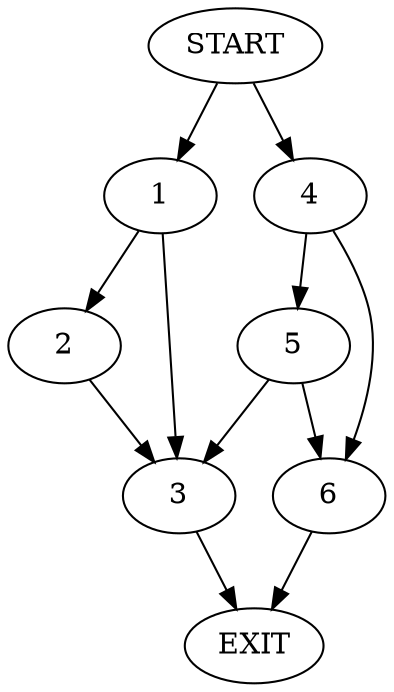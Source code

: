 digraph {
0 [label="START"]
7 [label="EXIT"]
0 -> 1
1 -> 2
1 -> 3
2 -> 3
3 -> 7
0 -> 4
4 -> 5
4 -> 6
6 -> 7
5 -> 3
5 -> 6
}
